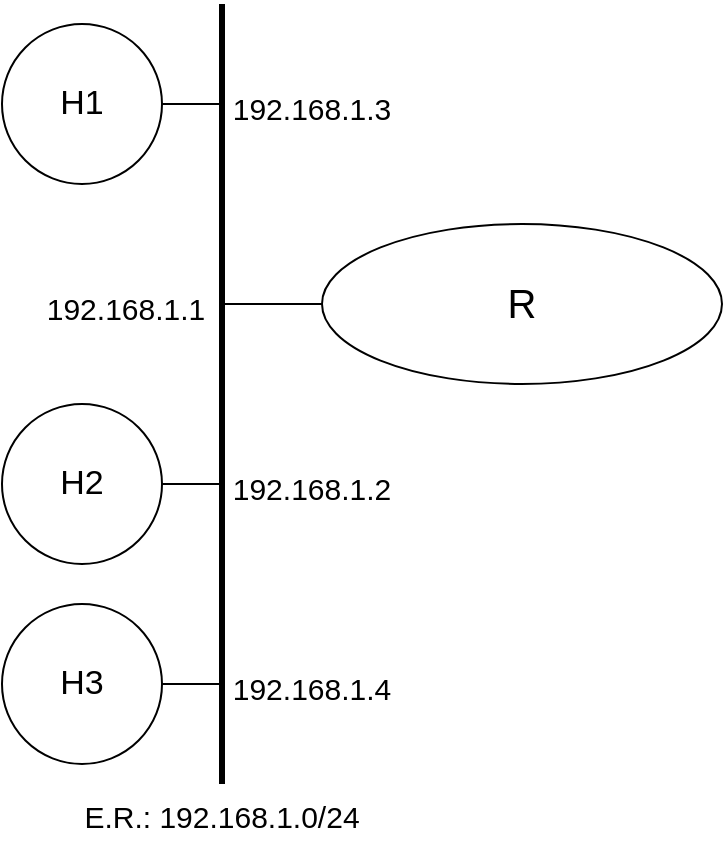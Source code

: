 <mxfile version="20.8.2" type="device"><diagram id="uohyRKFTkY7a1betHdSd" name="Página-1"><mxGraphModel dx="1434" dy="796" grid="1" gridSize="10" guides="1" tooltips="1" connect="1" arrows="1" fold="1" page="1" pageScale="1" pageWidth="827" pageHeight="1169" math="0" shadow="0"><root><mxCell id="0"/><mxCell id="1" parent="0"/><mxCell id="GNPcxLiFA6DAr1kwK3FL-1" value="" style="endArrow=none;html=1;rounded=0;strokeWidth=3;" edge="1" parent="1"><mxGeometry width="50" height="50" relative="1" as="geometry"><mxPoint x="344" y="510" as="sourcePoint"/><mxPoint x="344" y="120" as="targetPoint"/></mxGeometry></mxCell><mxCell id="GNPcxLiFA6DAr1kwK3FL-2" value="&lt;font style=&quot;font-size: 17px;&quot;&gt;H1&lt;/font&gt;" style="ellipse;whiteSpace=wrap;html=1;aspect=fixed;" vertex="1" parent="1"><mxGeometry x="234" y="130" width="80" height="80" as="geometry"/></mxCell><mxCell id="GNPcxLiFA6DAr1kwK3FL-3" value="" style="endArrow=none;html=1;rounded=0;strokeWidth=1;" edge="1" parent="1"><mxGeometry width="50" height="50" relative="1" as="geometry"><mxPoint x="314" y="170.0" as="sourcePoint"/><mxPoint x="344" y="170.0" as="targetPoint"/></mxGeometry></mxCell><mxCell id="GNPcxLiFA6DAr1kwK3FL-4" value="&lt;font style=&quot;font-size: 17px;&quot;&gt;H2&lt;/font&gt;" style="ellipse;whiteSpace=wrap;html=1;aspect=fixed;" vertex="1" parent="1"><mxGeometry x="234" y="320" width="80" height="80" as="geometry"/></mxCell><mxCell id="GNPcxLiFA6DAr1kwK3FL-5" value="" style="endArrow=none;html=1;rounded=0;strokeWidth=1;" edge="1" parent="1"><mxGeometry width="50" height="50" relative="1" as="geometry"><mxPoint x="314" y="360" as="sourcePoint"/><mxPoint x="344" y="360" as="targetPoint"/></mxGeometry></mxCell><mxCell id="GNPcxLiFA6DAr1kwK3FL-6" value="&lt;font style=&quot;font-size: 20px;&quot;&gt;R&lt;/font&gt;" style="ellipse;whiteSpace=wrap;html=1;fontSize=17;" vertex="1" parent="1"><mxGeometry x="394" y="230" width="200" height="80" as="geometry"/></mxCell><mxCell id="GNPcxLiFA6DAr1kwK3FL-7" value="" style="endArrow=none;html=1;rounded=0;fontSize=17;strokeWidth=1;entryX=0;entryY=0.5;entryDx=0;entryDy=0;" edge="1" parent="1" target="GNPcxLiFA6DAr1kwK3FL-6"><mxGeometry width="50" height="50" relative="1" as="geometry"><mxPoint x="344" y="270" as="sourcePoint"/><mxPoint x="384" y="270" as="targetPoint"/></mxGeometry></mxCell><mxCell id="GNPcxLiFA6DAr1kwK3FL-8" value="&lt;font style=&quot;font-size: 15px;&quot;&gt;192.168.1.3&lt;br&gt;&lt;/font&gt;" style="text;html=1;strokeColor=none;fillColor=none;align=center;verticalAlign=middle;whiteSpace=wrap;rounded=0;fontSize=20;" vertex="1" parent="1"><mxGeometry x="349" y="155" width="80" height="30" as="geometry"/></mxCell><mxCell id="GNPcxLiFA6DAr1kwK3FL-9" value="&lt;font style=&quot;font-size: 15px;&quot;&gt;192.168.1.2&lt;br&gt;&lt;/font&gt;" style="text;html=1;strokeColor=none;fillColor=none;align=center;verticalAlign=middle;whiteSpace=wrap;rounded=0;fontSize=20;" vertex="1" parent="1"><mxGeometry x="349" y="345" width="80" height="30" as="geometry"/></mxCell><mxCell id="GNPcxLiFA6DAr1kwK3FL-10" value="&lt;font style=&quot;font-size: 15px;&quot;&gt;192.168.1.1&lt;br&gt;&lt;/font&gt;" style="text;html=1;strokeColor=none;fillColor=none;align=center;verticalAlign=middle;whiteSpace=wrap;rounded=0;fontSize=20;" vertex="1" parent="1"><mxGeometry x="256" y="255" width="80" height="30" as="geometry"/></mxCell><mxCell id="GNPcxLiFA6DAr1kwK3FL-11" value="&lt;font style=&quot;font-size: 15px;&quot;&gt;E.R.: 192.168.1.0/24&lt;br&gt;&lt;/font&gt;" style="text;html=1;strokeColor=none;fillColor=none;align=center;verticalAlign=middle;whiteSpace=wrap;rounded=0;fontSize=20;" vertex="1" parent="1"><mxGeometry x="274" y="509" width="140" height="30" as="geometry"/></mxCell><mxCell id="GNPcxLiFA6DAr1kwK3FL-18" value="&lt;font style=&quot;font-size: 17px;&quot;&gt;H3&lt;/font&gt;" style="ellipse;whiteSpace=wrap;html=1;aspect=fixed;" vertex="1" parent="1"><mxGeometry x="234" y="420" width="80" height="80" as="geometry"/></mxCell><mxCell id="GNPcxLiFA6DAr1kwK3FL-19" value="" style="endArrow=none;html=1;rounded=0;strokeWidth=1;" edge="1" parent="1"><mxGeometry width="50" height="50" relative="1" as="geometry"><mxPoint x="314" y="460" as="sourcePoint"/><mxPoint x="344" y="460" as="targetPoint"/></mxGeometry></mxCell><mxCell id="GNPcxLiFA6DAr1kwK3FL-20" value="&lt;font style=&quot;font-size: 15px;&quot;&gt;192.168.1.4&lt;br&gt;&lt;/font&gt;" style="text;html=1;strokeColor=none;fillColor=none;align=center;verticalAlign=middle;whiteSpace=wrap;rounded=0;fontSize=20;" vertex="1" parent="1"><mxGeometry x="349" y="445" width="80" height="30" as="geometry"/></mxCell></root></mxGraphModel></diagram></mxfile>
